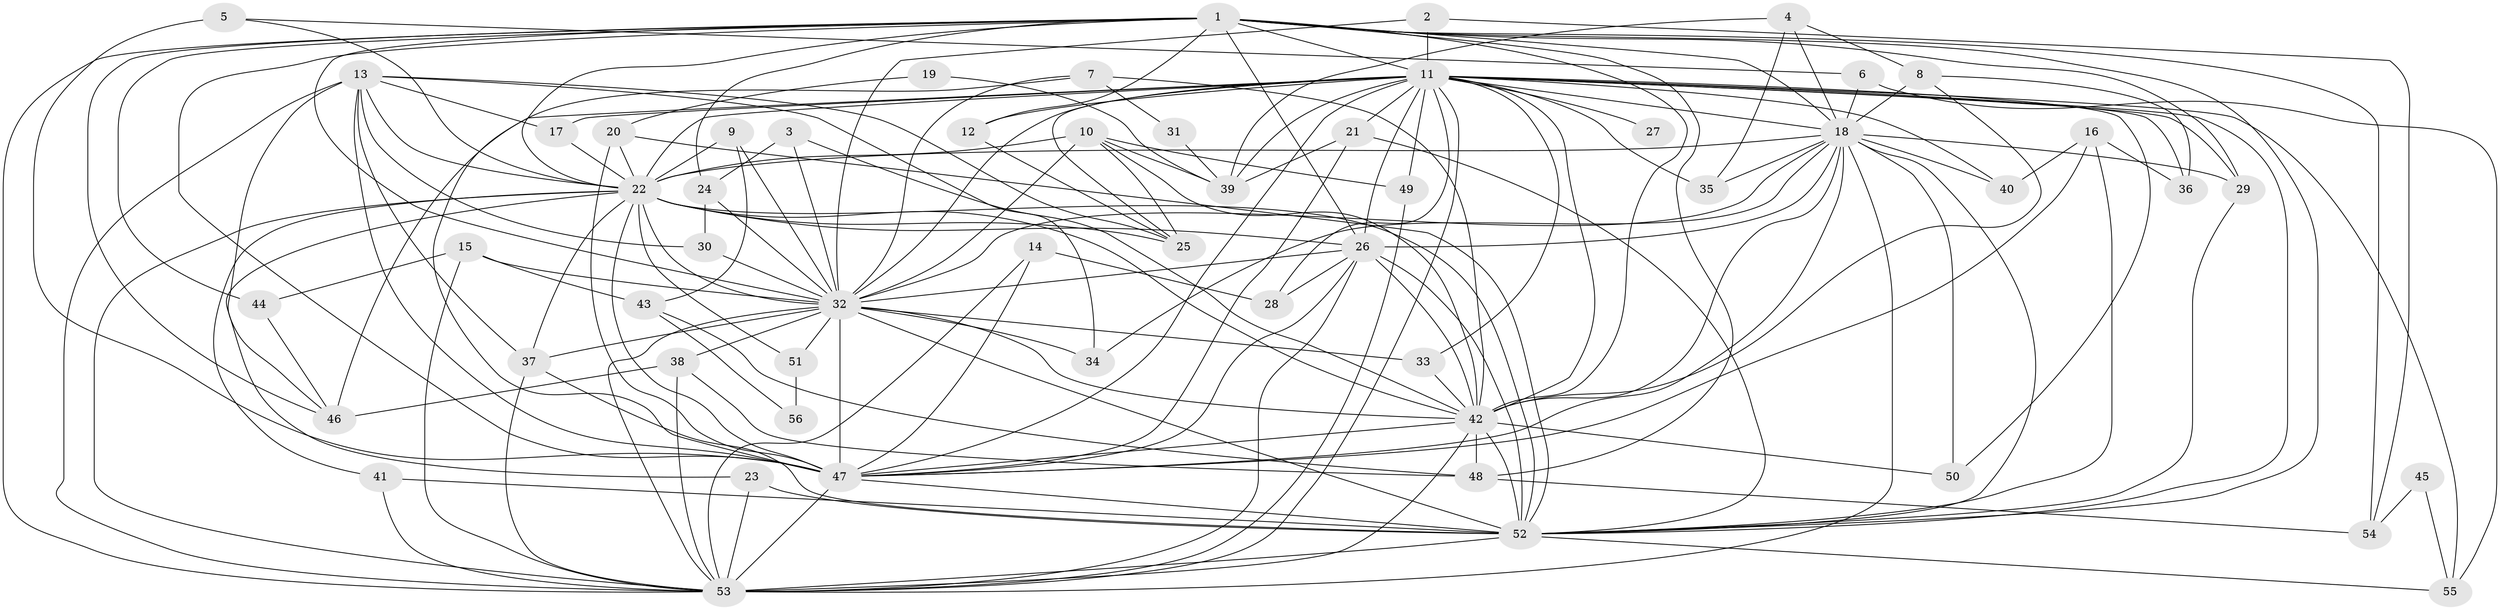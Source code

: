 // original degree distribution, {14: 0.008928571428571428, 22: 0.017857142857142856, 28: 0.008928571428571428, 20: 0.017857142857142856, 19: 0.017857142857142856, 29: 0.008928571428571428, 18: 0.008928571428571428, 3: 0.20535714285714285, 5: 0.044642857142857144, 9: 0.008928571428571428, 6: 0.03571428571428571, 4: 0.09821428571428571, 2: 0.5178571428571429}
// Generated by graph-tools (version 1.1) at 2025/01/03/09/25 03:01:21]
// undirected, 56 vertices, 171 edges
graph export_dot {
graph [start="1"]
  node [color=gray90,style=filled];
  1;
  2;
  3;
  4;
  5;
  6;
  7;
  8;
  9;
  10;
  11;
  12;
  13;
  14;
  15;
  16;
  17;
  18;
  19;
  20;
  21;
  22;
  23;
  24;
  25;
  26;
  27;
  28;
  29;
  30;
  31;
  32;
  33;
  34;
  35;
  36;
  37;
  38;
  39;
  40;
  41;
  42;
  43;
  44;
  45;
  46;
  47;
  48;
  49;
  50;
  51;
  52;
  53;
  54;
  55;
  56;
  1 -- 11 [weight=1.0];
  1 -- 12 [weight=1.0];
  1 -- 18 [weight=1.0];
  1 -- 22 [weight=1.0];
  1 -- 24 [weight=1.0];
  1 -- 26 [weight=2.0];
  1 -- 29 [weight=1.0];
  1 -- 32 [weight=1.0];
  1 -- 42 [weight=1.0];
  1 -- 44 [weight=2.0];
  1 -- 46 [weight=1.0];
  1 -- 47 [weight=1.0];
  1 -- 48 [weight=1.0];
  1 -- 52 [weight=1.0];
  1 -- 53 [weight=1.0];
  1 -- 54 [weight=1.0];
  2 -- 11 [weight=1.0];
  2 -- 32 [weight=1.0];
  2 -- 54 [weight=1.0];
  3 -- 24 [weight=1.0];
  3 -- 32 [weight=1.0];
  3 -- 42 [weight=1.0];
  4 -- 8 [weight=1.0];
  4 -- 18 [weight=1.0];
  4 -- 35 [weight=1.0];
  4 -- 39 [weight=1.0];
  5 -- 6 [weight=1.0];
  5 -- 22 [weight=1.0];
  5 -- 47 [weight=2.0];
  6 -- 18 [weight=1.0];
  6 -- 55 [weight=1.0];
  7 -- 31 [weight=1.0];
  7 -- 32 [weight=1.0];
  7 -- 42 [weight=1.0];
  7 -- 47 [weight=1.0];
  8 -- 18 [weight=2.0];
  8 -- 36 [weight=1.0];
  8 -- 42 [weight=1.0];
  9 -- 22 [weight=2.0];
  9 -- 32 [weight=1.0];
  9 -- 43 [weight=1.0];
  10 -- 22 [weight=1.0];
  10 -- 25 [weight=1.0];
  10 -- 32 [weight=1.0];
  10 -- 39 [weight=1.0];
  10 -- 42 [weight=1.0];
  10 -- 49 [weight=1.0];
  11 -- 12 [weight=1.0];
  11 -- 17 [weight=1.0];
  11 -- 18 [weight=1.0];
  11 -- 21 [weight=1.0];
  11 -- 22 [weight=1.0];
  11 -- 25 [weight=1.0];
  11 -- 26 [weight=2.0];
  11 -- 27 [weight=1.0];
  11 -- 28 [weight=1.0];
  11 -- 29 [weight=1.0];
  11 -- 32 [weight=1.0];
  11 -- 33 [weight=1.0];
  11 -- 35 [weight=1.0];
  11 -- 36 [weight=1.0];
  11 -- 39 [weight=1.0];
  11 -- 40 [weight=1.0];
  11 -- 42 [weight=1.0];
  11 -- 46 [weight=2.0];
  11 -- 47 [weight=1.0];
  11 -- 49 [weight=1.0];
  11 -- 50 [weight=1.0];
  11 -- 52 [weight=1.0];
  11 -- 53 [weight=1.0];
  11 -- 55 [weight=1.0];
  12 -- 25 [weight=1.0];
  13 -- 17 [weight=1.0];
  13 -- 22 [weight=1.0];
  13 -- 25 [weight=1.0];
  13 -- 30 [weight=1.0];
  13 -- 34 [weight=1.0];
  13 -- 37 [weight=1.0];
  13 -- 46 [weight=1.0];
  13 -- 47 [weight=1.0];
  13 -- 53 [weight=1.0];
  14 -- 28 [weight=1.0];
  14 -- 47 [weight=1.0];
  14 -- 53 [weight=1.0];
  15 -- 32 [weight=1.0];
  15 -- 43 [weight=1.0];
  15 -- 44 [weight=1.0];
  15 -- 53 [weight=1.0];
  16 -- 36 [weight=1.0];
  16 -- 40 [weight=1.0];
  16 -- 47 [weight=1.0];
  16 -- 52 [weight=1.0];
  17 -- 22 [weight=1.0];
  18 -- 22 [weight=1.0];
  18 -- 26 [weight=2.0];
  18 -- 29 [weight=1.0];
  18 -- 32 [weight=1.0];
  18 -- 34 [weight=1.0];
  18 -- 35 [weight=1.0];
  18 -- 40 [weight=1.0];
  18 -- 42 [weight=1.0];
  18 -- 47 [weight=1.0];
  18 -- 50 [weight=1.0];
  18 -- 52 [weight=1.0];
  18 -- 53 [weight=1.0];
  19 -- 20 [weight=1.0];
  19 -- 39 [weight=1.0];
  20 -- 22 [weight=1.0];
  20 -- 47 [weight=2.0];
  20 -- 52 [weight=1.0];
  21 -- 39 [weight=1.0];
  21 -- 47 [weight=1.0];
  21 -- 52 [weight=1.0];
  22 -- 23 [weight=1.0];
  22 -- 25 [weight=1.0];
  22 -- 26 [weight=1.0];
  22 -- 32 [weight=2.0];
  22 -- 37 [weight=1.0];
  22 -- 41 [weight=1.0];
  22 -- 42 [weight=1.0];
  22 -- 47 [weight=1.0];
  22 -- 51 [weight=1.0];
  22 -- 52 [weight=1.0];
  22 -- 53 [weight=1.0];
  23 -- 52 [weight=1.0];
  23 -- 53 [weight=1.0];
  24 -- 30 [weight=1.0];
  24 -- 32 [weight=1.0];
  26 -- 28 [weight=1.0];
  26 -- 32 [weight=1.0];
  26 -- 42 [weight=1.0];
  26 -- 47 [weight=1.0];
  26 -- 52 [weight=1.0];
  26 -- 53 [weight=2.0];
  29 -- 52 [weight=1.0];
  30 -- 32 [weight=1.0];
  31 -- 39 [weight=1.0];
  32 -- 33 [weight=1.0];
  32 -- 34 [weight=1.0];
  32 -- 37 [weight=1.0];
  32 -- 38 [weight=1.0];
  32 -- 42 [weight=1.0];
  32 -- 47 [weight=3.0];
  32 -- 51 [weight=2.0];
  32 -- 52 [weight=2.0];
  32 -- 53 [weight=2.0];
  33 -- 42 [weight=1.0];
  37 -- 52 [weight=1.0];
  37 -- 53 [weight=1.0];
  38 -- 46 [weight=1.0];
  38 -- 48 [weight=1.0];
  38 -- 53 [weight=1.0];
  41 -- 52 [weight=1.0];
  41 -- 53 [weight=1.0];
  42 -- 47 [weight=1.0];
  42 -- 48 [weight=2.0];
  42 -- 50 [weight=1.0];
  42 -- 52 [weight=3.0];
  42 -- 53 [weight=1.0];
  43 -- 48 [weight=1.0];
  43 -- 56 [weight=1.0];
  44 -- 46 [weight=1.0];
  45 -- 54 [weight=1.0];
  45 -- 55 [weight=1.0];
  47 -- 52 [weight=1.0];
  47 -- 53 [weight=1.0];
  48 -- 54 [weight=1.0];
  49 -- 53 [weight=1.0];
  51 -- 56 [weight=1.0];
  52 -- 53 [weight=2.0];
  52 -- 55 [weight=1.0];
}
